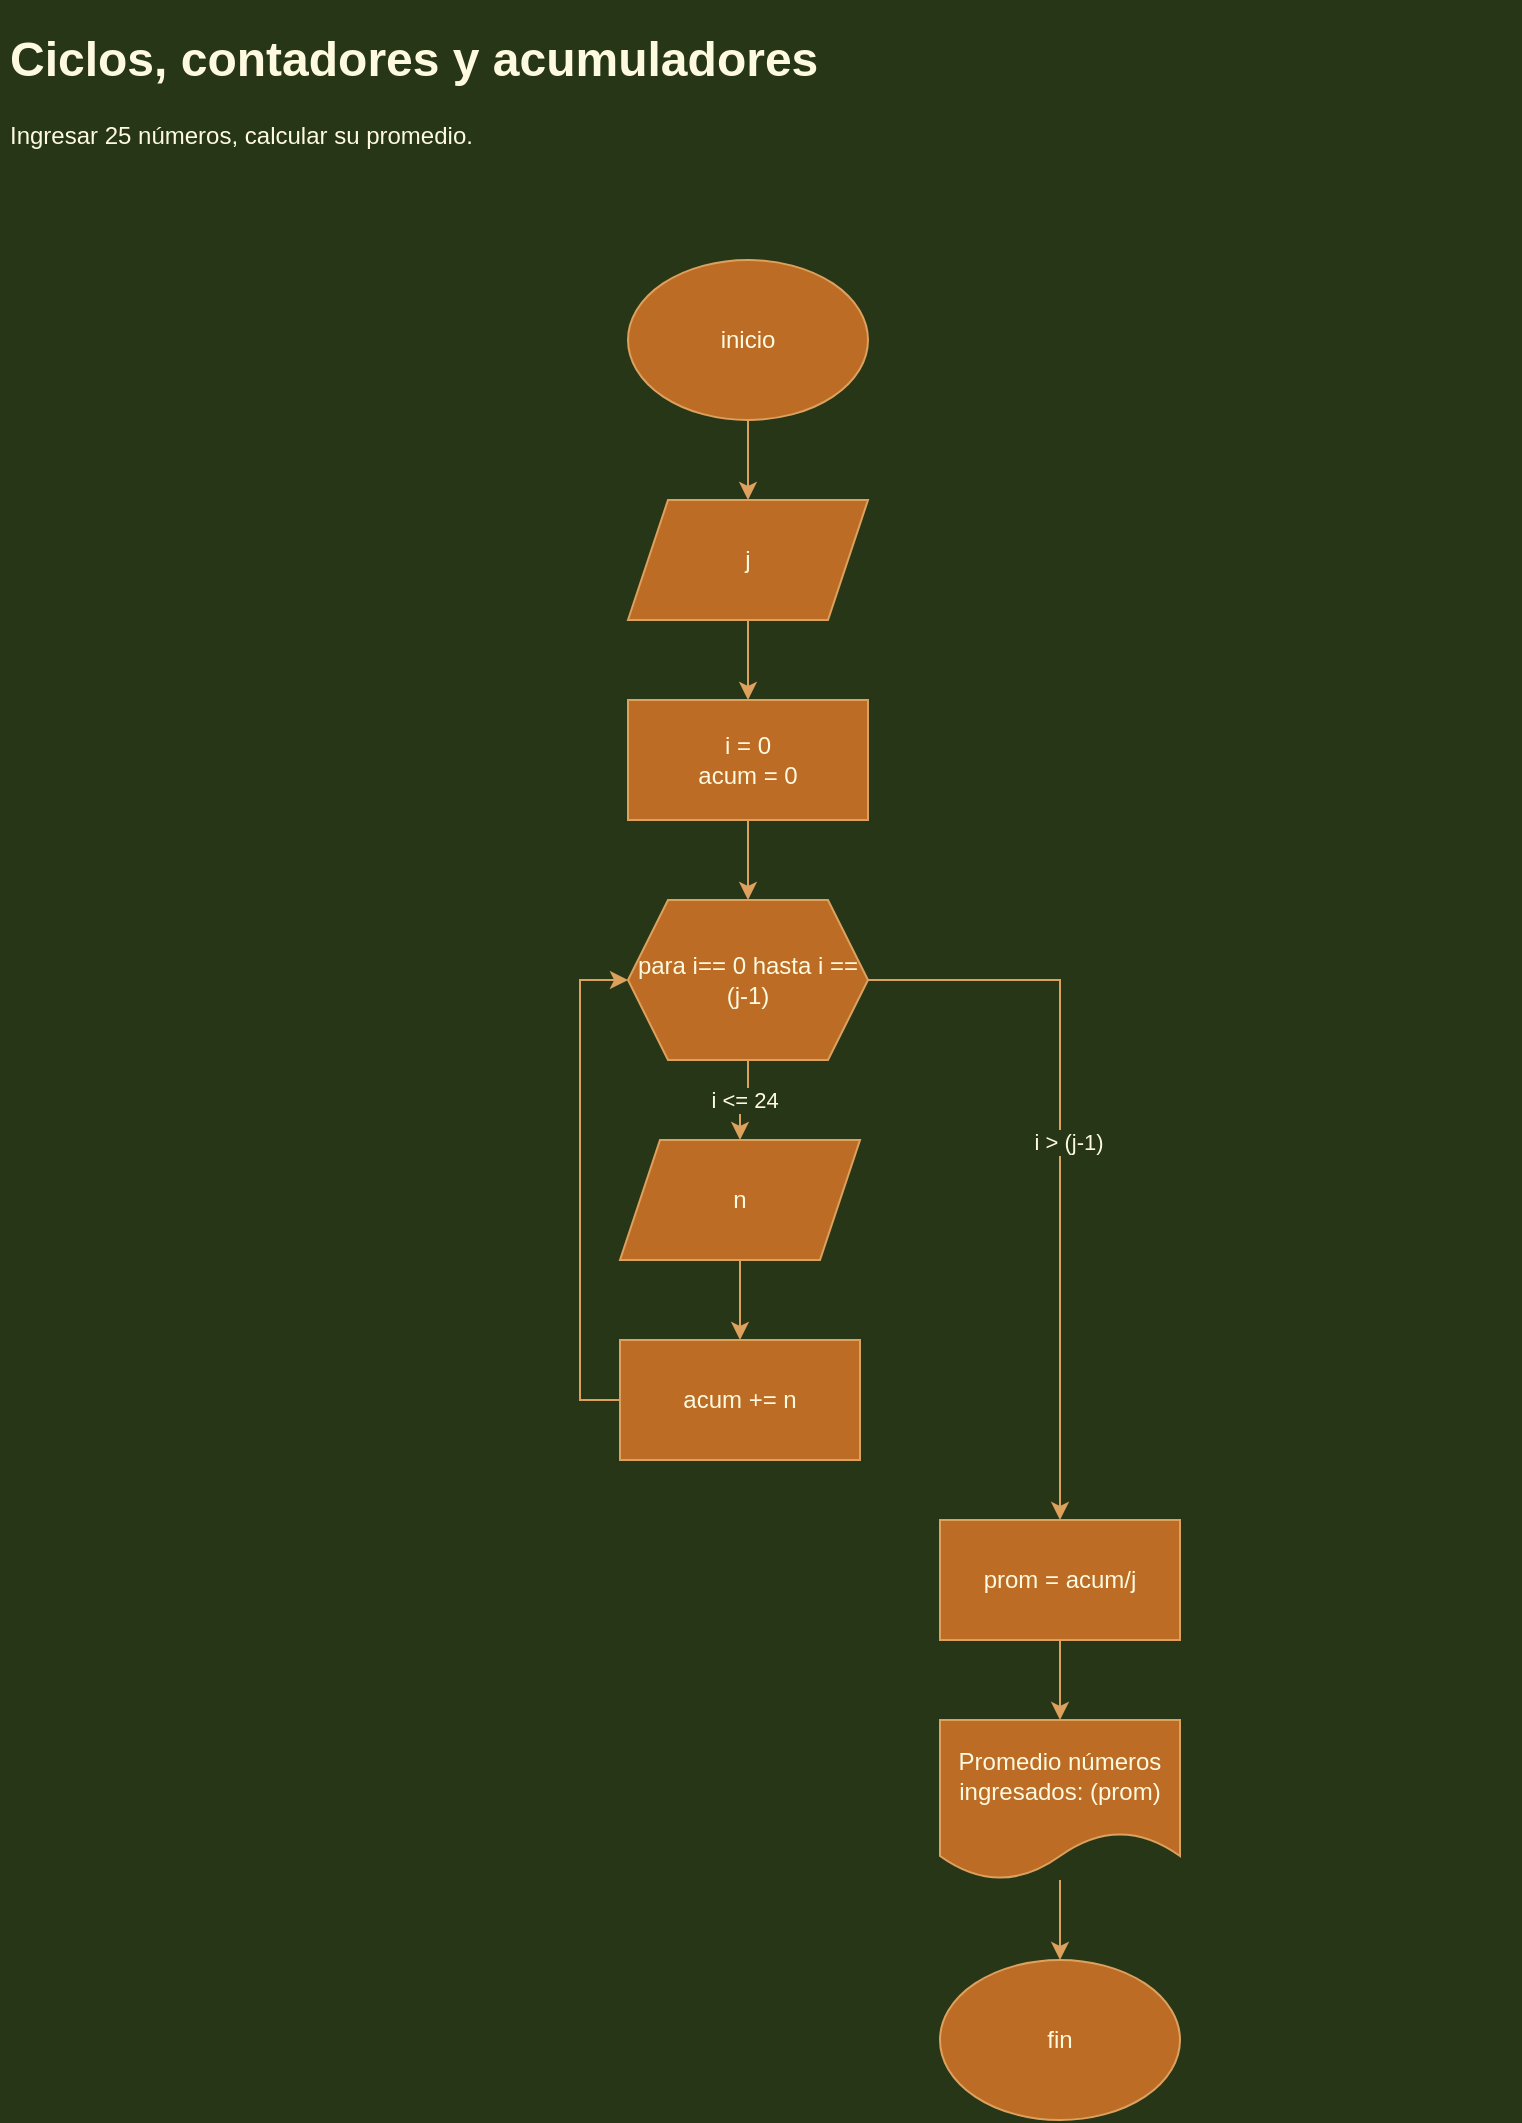 <mxfile version="13.7.5" type="device"><diagram id="Y616CIm3t2bVtW4WYosJ" name="Page-1"><mxGraphModel dx="694" dy="738" grid="1" gridSize="10" guides="1" tooltips="1" connect="1" arrows="1" fold="1" page="1" pageScale="1" pageWidth="827" pageHeight="1169" background="#283618" math="0" shadow="0"><root><mxCell id="0"/><mxCell id="1" parent="0"/><mxCell id="_CfzMWg6kiQHX_h-YUAg-1" value="&lt;h1&gt;Ciclos, contadores y acumuladores&lt;/h1&gt;&lt;p&gt;Ingresar 25 números, calcular su promedio.&lt;/p&gt;" style="text;html=1;strokeColor=none;fillColor=none;spacing=5;spacingTop=-20;whiteSpace=wrap;overflow=hidden;rounded=0;fontColor=#FEFAE0;" vertex="1" parent="1"><mxGeometry x="40" y="40" width="760" height="120" as="geometry"/></mxCell><mxCell id="_CfzMWg6kiQHX_h-YUAg-16" value="" style="edgeStyle=orthogonalEdgeStyle;rounded=0;orthogonalLoop=1;jettySize=auto;html=1;labelBackgroundColor=#283618;strokeColor=#DDA15E;fontColor=#FEFAE0;" edge="1" parent="1" source="_CfzMWg6kiQHX_h-YUAg-2" target="_CfzMWg6kiQHX_h-YUAg-15"><mxGeometry relative="1" as="geometry"/></mxCell><mxCell id="_CfzMWg6kiQHX_h-YUAg-2" value="inicio" style="ellipse;whiteSpace=wrap;html=1;fillColor=#BC6C25;strokeColor=#DDA15E;fontColor=#FEFAE0;" vertex="1" parent="1"><mxGeometry x="354" y="160" width="120" height="80" as="geometry"/></mxCell><mxCell id="_CfzMWg6kiQHX_h-YUAg-8" value="i &amp;lt;= 24" style="edgeStyle=orthogonalEdgeStyle;rounded=0;orthogonalLoop=1;jettySize=auto;html=1;labelBackgroundColor=#283618;strokeColor=#DDA15E;fontColor=#FEFAE0;" edge="1" parent="1" source="_CfzMWg6kiQHX_h-YUAg-5" target="_CfzMWg6kiQHX_h-YUAg-7"><mxGeometry relative="1" as="geometry"/></mxCell><mxCell id="_CfzMWg6kiQHX_h-YUAg-13" style="edgeStyle=orthogonalEdgeStyle;rounded=0;orthogonalLoop=1;jettySize=auto;html=1;exitX=1;exitY=0.5;exitDx=0;exitDy=0;labelBackgroundColor=#283618;strokeColor=#DDA15E;fontColor=#FEFAE0;" edge="1" parent="1" source="_CfzMWg6kiQHX_h-YUAg-5" target="_CfzMWg6kiQHX_h-YUAg-18"><mxGeometry relative="1" as="geometry"><mxPoint x="526" y="700" as="targetPoint"/></mxGeometry></mxCell><mxCell id="_CfzMWg6kiQHX_h-YUAg-14" value="i &amp;gt; (j-1)" style="edgeLabel;html=1;align=center;verticalAlign=middle;resizable=0;points=[];labelBackgroundColor=#283618;fontColor=#FEFAE0;" vertex="1" connectable="0" parent="_CfzMWg6kiQHX_h-YUAg-13"><mxGeometry x="-0.036" y="4" relative="1" as="geometry"><mxPoint as="offset"/></mxGeometry></mxCell><mxCell id="_CfzMWg6kiQHX_h-YUAg-5" value="para i== 0 hasta i == (j-1)" style="shape=hexagon;perimeter=hexagonPerimeter2;whiteSpace=wrap;html=1;fixedSize=1;fillColor=#BC6C25;strokeColor=#DDA15E;fontColor=#FEFAE0;" vertex="1" parent="1"><mxGeometry x="354" y="480" width="120" height="80" as="geometry"/></mxCell><mxCell id="_CfzMWg6kiQHX_h-YUAg-20" value="" style="edgeStyle=orthogonalEdgeStyle;rounded=0;orthogonalLoop=1;jettySize=auto;html=1;labelBackgroundColor=#283618;strokeColor=#DDA15E;fontColor=#FEFAE0;" edge="1" parent="1" source="_CfzMWg6kiQHX_h-YUAg-7" target="_CfzMWg6kiQHX_h-YUAg-19"><mxGeometry relative="1" as="geometry"/></mxCell><mxCell id="_CfzMWg6kiQHX_h-YUAg-7" value="n" style="shape=parallelogram;perimeter=parallelogramPerimeter;whiteSpace=wrap;html=1;fixedSize=1;fillColor=#BC6C25;strokeColor=#DDA15E;fontColor=#FEFAE0;" vertex="1" parent="1"><mxGeometry x="350" y="600" width="120" height="60" as="geometry"/></mxCell><mxCell id="_CfzMWg6kiQHX_h-YUAg-12" style="edgeStyle=orthogonalEdgeStyle;rounded=0;orthogonalLoop=1;jettySize=auto;html=1;entryX=0.5;entryY=0;entryDx=0;entryDy=0;labelBackgroundColor=#283618;strokeColor=#DDA15E;fontColor=#FEFAE0;" edge="1" parent="1" source="_CfzMWg6kiQHX_h-YUAg-10" target="_CfzMWg6kiQHX_h-YUAg-5"><mxGeometry relative="1" as="geometry"/></mxCell><mxCell id="_CfzMWg6kiQHX_h-YUAg-10" value="i = 0&lt;br&gt;acum = 0" style="whiteSpace=wrap;html=1;fillColor=#BC6C25;strokeColor=#DDA15E;fontColor=#FEFAE0;" vertex="1" parent="1"><mxGeometry x="354" y="380" width="120" height="60" as="geometry"/></mxCell><mxCell id="_CfzMWg6kiQHX_h-YUAg-17" value="" style="edgeStyle=orthogonalEdgeStyle;rounded=0;orthogonalLoop=1;jettySize=auto;html=1;labelBackgroundColor=#283618;strokeColor=#DDA15E;fontColor=#FEFAE0;" edge="1" parent="1" source="_CfzMWg6kiQHX_h-YUAg-15" target="_CfzMWg6kiQHX_h-YUAg-10"><mxGeometry relative="1" as="geometry"/></mxCell><mxCell id="_CfzMWg6kiQHX_h-YUAg-15" value="j" style="shape=parallelogram;perimeter=parallelogramPerimeter;whiteSpace=wrap;html=1;fixedSize=1;fillColor=#BC6C25;strokeColor=#DDA15E;fontColor=#FEFAE0;" vertex="1" parent="1"><mxGeometry x="354" y="280" width="120" height="60" as="geometry"/></mxCell><mxCell id="_CfzMWg6kiQHX_h-YUAg-23" value="" style="edgeStyle=orthogonalEdgeStyle;rounded=0;orthogonalLoop=1;jettySize=auto;html=1;labelBackgroundColor=#283618;strokeColor=#DDA15E;fontColor=#FEFAE0;" edge="1" parent="1" source="_CfzMWg6kiQHX_h-YUAg-18" target="_CfzMWg6kiQHX_h-YUAg-22"><mxGeometry relative="1" as="geometry"/></mxCell><mxCell id="_CfzMWg6kiQHX_h-YUAg-18" value="prom = acum/j" style="rounded=0;whiteSpace=wrap;html=1;fillColor=#BC6C25;strokeColor=#DDA15E;fontColor=#FEFAE0;" vertex="1" parent="1"><mxGeometry x="510" y="790" width="120" height="60" as="geometry"/></mxCell><mxCell id="_CfzMWg6kiQHX_h-YUAg-21" style="edgeStyle=orthogonalEdgeStyle;rounded=0;orthogonalLoop=1;jettySize=auto;html=1;entryX=0;entryY=0.5;entryDx=0;entryDy=0;exitX=0;exitY=0.5;exitDx=0;exitDy=0;labelBackgroundColor=#283618;strokeColor=#DDA15E;fontColor=#FEFAE0;" edge="1" parent="1" source="_CfzMWg6kiQHX_h-YUAg-19" target="_CfzMWg6kiQHX_h-YUAg-5"><mxGeometry relative="1" as="geometry"/></mxCell><mxCell id="_CfzMWg6kiQHX_h-YUAg-19" value="acum += n" style="whiteSpace=wrap;html=1;fillColor=#BC6C25;strokeColor=#DDA15E;fontColor=#FEFAE0;" vertex="1" parent="1"><mxGeometry x="350" y="700" width="120" height="60" as="geometry"/></mxCell><mxCell id="_CfzMWg6kiQHX_h-YUAg-25" value="" style="edgeStyle=orthogonalEdgeStyle;rounded=0;orthogonalLoop=1;jettySize=auto;html=1;labelBackgroundColor=#283618;strokeColor=#DDA15E;fontColor=#FEFAE0;" edge="1" parent="1" source="_CfzMWg6kiQHX_h-YUAg-22" target="_CfzMWg6kiQHX_h-YUAg-24"><mxGeometry relative="1" as="geometry"/></mxCell><mxCell id="_CfzMWg6kiQHX_h-YUAg-22" value="Promedio números ingresados: (prom)" style="shape=document;whiteSpace=wrap;html=1;boundedLbl=1;rounded=0;fillColor=#BC6C25;strokeColor=#DDA15E;fontColor=#FEFAE0;" vertex="1" parent="1"><mxGeometry x="510" y="890" width="120" height="80" as="geometry"/></mxCell><mxCell id="_CfzMWg6kiQHX_h-YUAg-24" value="fin" style="ellipse;whiteSpace=wrap;html=1;rounded=0;fillColor=#BC6C25;strokeColor=#DDA15E;fontColor=#FEFAE0;" vertex="1" parent="1"><mxGeometry x="510" y="1010" width="120" height="80" as="geometry"/></mxCell></root></mxGraphModel></diagram></mxfile>
